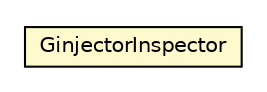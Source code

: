 #!/usr/local/bin/dot
#
# Class diagram 
# Generated by UMLGraph version R5_6-24-gf6e263 (http://www.umlgraph.org/)
#

digraph G {
	edge [fontname="Helvetica",fontsize=10,labelfontname="Helvetica",labelfontsize=10];
	node [fontname="Helvetica",fontsize=10,shape=plaintext];
	nodesep=0.25;
	ranksep=0.5;
	rankdir=LR;
	// com.gwtplatform.mvp.rebind.GinjectorInspector
	c200314 [label=<<table title="com.gwtplatform.mvp.rebind.GinjectorInspector" border="0" cellborder="1" cellspacing="0" cellpadding="2" port="p" bgcolor="lemonChiffon" href="./GinjectorInspector.html">
		<tr><td><table border="0" cellspacing="0" cellpadding="1">
<tr><td align="center" balign="center"> GinjectorInspector </td></tr>
		</table></td></tr>
		</table>>, URL="./GinjectorInspector.html", fontname="Helvetica", fontcolor="black", fontsize=10.0];
}

